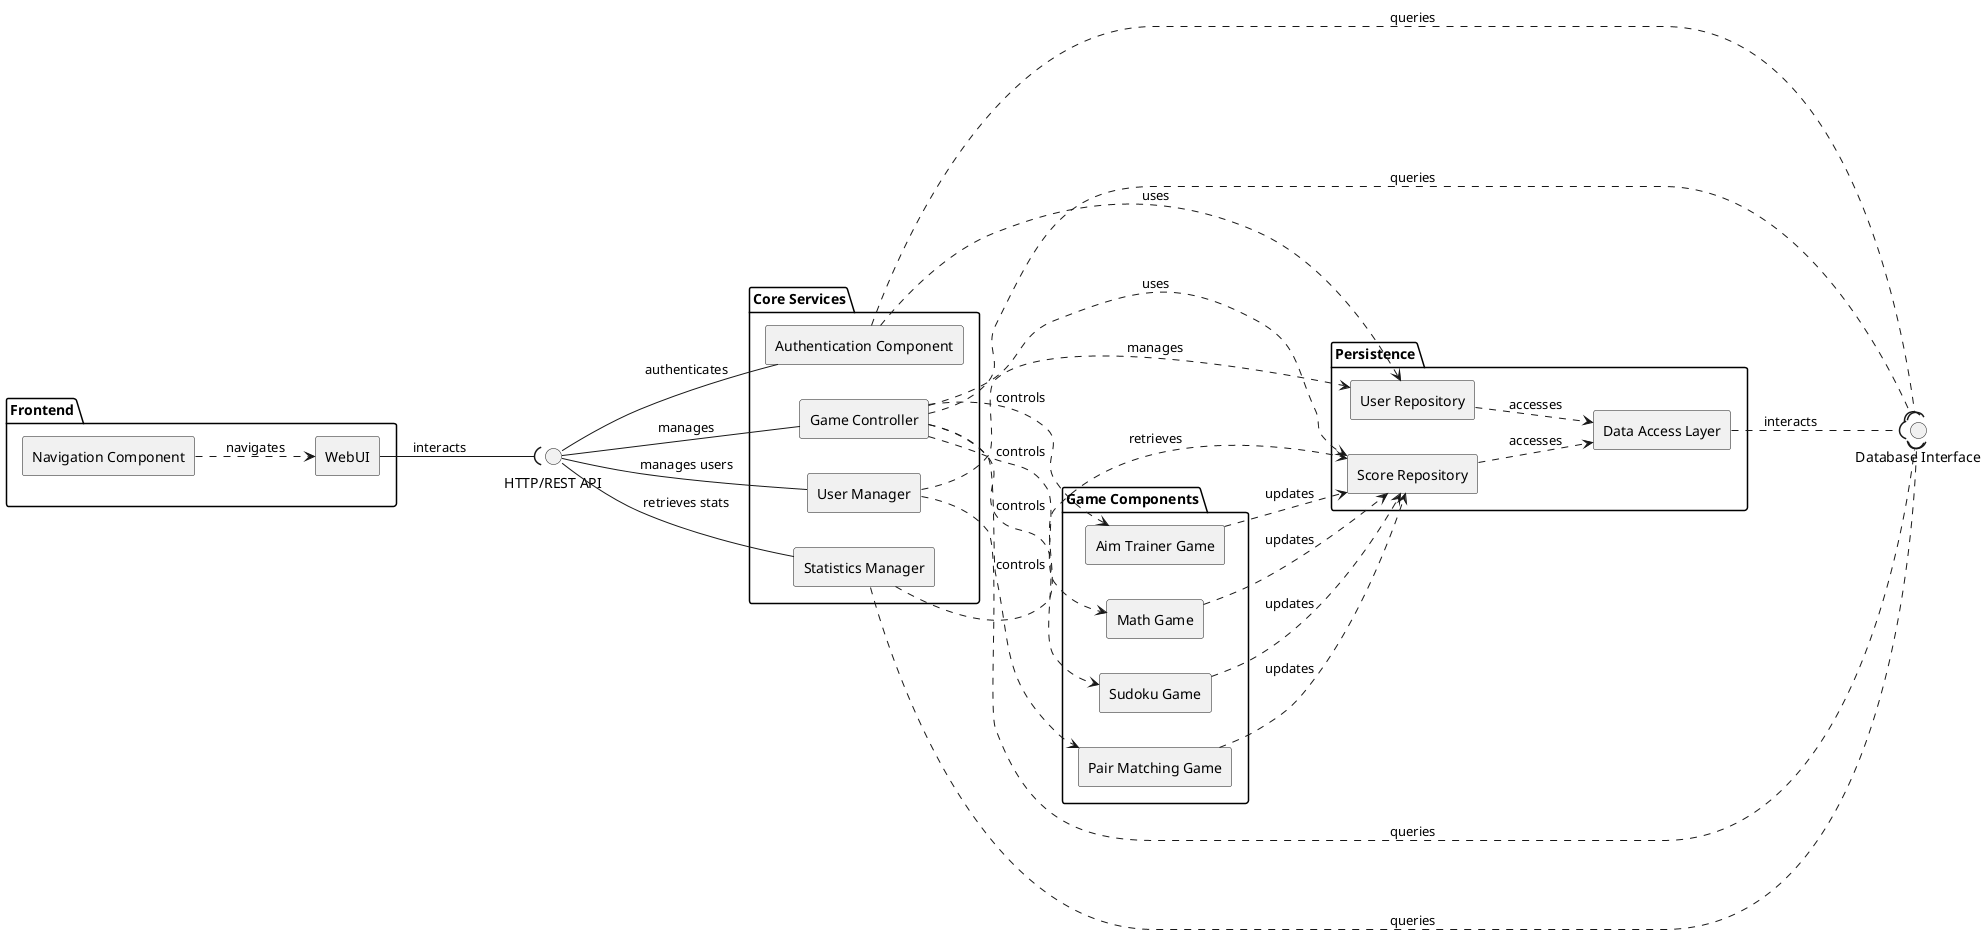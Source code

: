 @startuml Component Diagram
left to right direction
skinparam componentStyle rectangle

' Main components
package "Frontend" {
  [WebUI] as UI
  [Navigation Component] as Nav
}

package "Core Services" {
  [Authentication Component] as Auth
  [Game Controller] as GameCtrl
  [Statistics Manager] as StatsMgr
  [User Manager] as UserMgr
}

package "Game Components" {
  [Math Game] as MathGame
  [Sudoku Game] as Sudoku
  [Pair Matching Game] as PairMatch
  [Aim Trainer Game] as AimTrainer
}

package "Persistence" {
  [Data Access Layer] as DAL
  [Score Repository] as ScoreRepo
  [User Repository] as UserRepo
}

' External interfaces
interface "HTTP/REST API" as API
interface "Database Interface" as DBIF

' Relationships
UI --( API : interacts
Nav ..> UI : navigates
API -- Auth : authenticates
API -- GameCtrl : manages
API -- StatsMgr : retrieves stats
API -- UserMgr : manages users

Auth ..> UserRepo : uses
Auth ..( DBIF : queries
GameCtrl ..> MathGame : controls
GameCtrl ..> Sudoku : controls
GameCtrl ..> PairMatch : controls
GameCtrl ..> AimTrainer : controls
GameCtrl ..> ScoreRepo : uses
GameCtrl ..( DBIF : queries
StatsMgr ..> ScoreRepo : retrieves
StatsMgr ..( DBIF : queries
UserMgr ..> UserRepo : manages
UserMgr ..( DBIF : queries

DAL ..( DBIF : interacts
ScoreRepo ..> DAL : accesses
UserRepo ..> DAL : accesses

' Additional relationships
MathGame ..> ScoreRepo : updates
Sudoku ..> ScoreRepo : updates
PairMatch ..> ScoreRepo : updates
AimTrainer ..> ScoreRepo : updates

@enduml